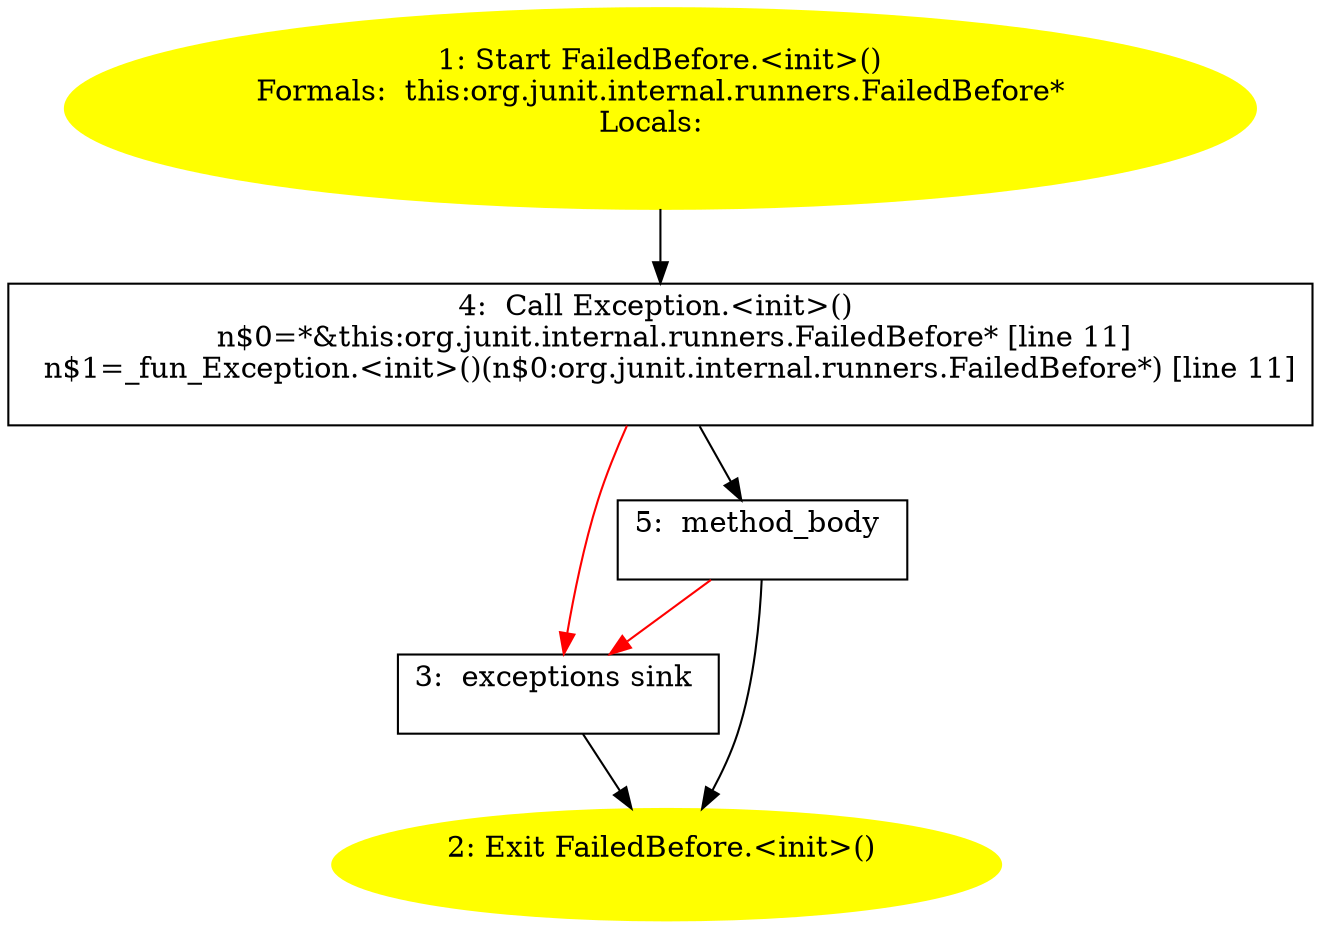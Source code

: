 /* @generated */
digraph cfg {
"org.junit.internal.runners.FailedBefore.<init>().a2863a87985e5044bbf76ca6017de589_1" [label="1: Start FailedBefore.<init>()\nFormals:  this:org.junit.internal.runners.FailedBefore*\nLocals:  \n  " color=yellow style=filled]
	

	 "org.junit.internal.runners.FailedBefore.<init>().a2863a87985e5044bbf76ca6017de589_1" -> "org.junit.internal.runners.FailedBefore.<init>().a2863a87985e5044bbf76ca6017de589_4" ;
"org.junit.internal.runners.FailedBefore.<init>().a2863a87985e5044bbf76ca6017de589_2" [label="2: Exit FailedBefore.<init>() \n  " color=yellow style=filled]
	

"org.junit.internal.runners.FailedBefore.<init>().a2863a87985e5044bbf76ca6017de589_3" [label="3:  exceptions sink \n  " shape="box"]
	

	 "org.junit.internal.runners.FailedBefore.<init>().a2863a87985e5044bbf76ca6017de589_3" -> "org.junit.internal.runners.FailedBefore.<init>().a2863a87985e5044bbf76ca6017de589_2" ;
"org.junit.internal.runners.FailedBefore.<init>().a2863a87985e5044bbf76ca6017de589_4" [label="4:  Call Exception.<init>() \n   n$0=*&this:org.junit.internal.runners.FailedBefore* [line 11]\n  n$1=_fun_Exception.<init>()(n$0:org.junit.internal.runners.FailedBefore*) [line 11]\n " shape="box"]
	

	 "org.junit.internal.runners.FailedBefore.<init>().a2863a87985e5044bbf76ca6017de589_4" -> "org.junit.internal.runners.FailedBefore.<init>().a2863a87985e5044bbf76ca6017de589_5" ;
	 "org.junit.internal.runners.FailedBefore.<init>().a2863a87985e5044bbf76ca6017de589_4" -> "org.junit.internal.runners.FailedBefore.<init>().a2863a87985e5044bbf76ca6017de589_3" [color="red" ];
"org.junit.internal.runners.FailedBefore.<init>().a2863a87985e5044bbf76ca6017de589_5" [label="5:  method_body \n  " shape="box"]
	

	 "org.junit.internal.runners.FailedBefore.<init>().a2863a87985e5044bbf76ca6017de589_5" -> "org.junit.internal.runners.FailedBefore.<init>().a2863a87985e5044bbf76ca6017de589_2" ;
	 "org.junit.internal.runners.FailedBefore.<init>().a2863a87985e5044bbf76ca6017de589_5" -> "org.junit.internal.runners.FailedBefore.<init>().a2863a87985e5044bbf76ca6017de589_3" [color="red" ];
}
